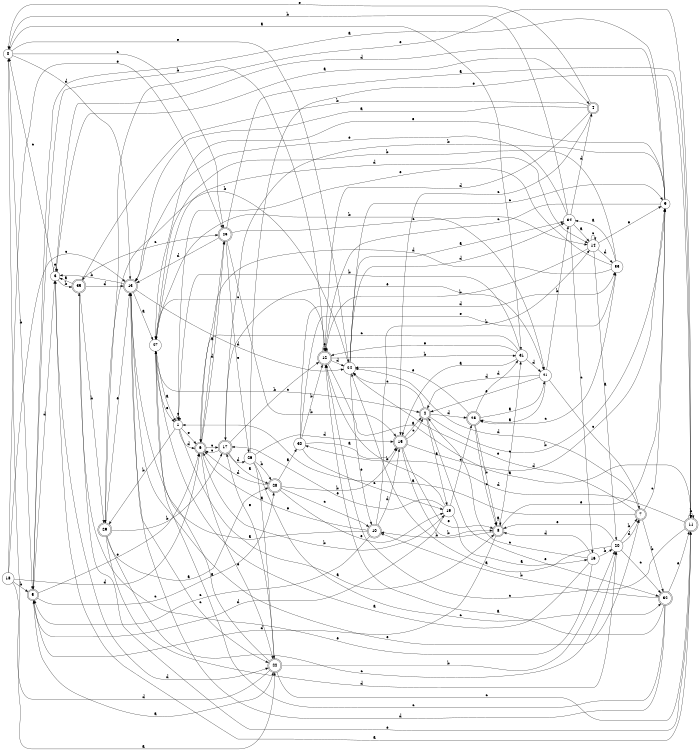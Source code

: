 digraph n29_4 {
__start0 [label="" shape="none"];

rankdir=LR;
size="8,5";

s0 [style="filled", color="black", fillcolor="white" shape="circle", label="0"];
s1 [style="filled", color="black", fillcolor="white" shape="circle", label="1"];
s2 [style="rounded,filled", color="black", fillcolor="white" shape="doublecircle", label="2"];
s3 [style="filled", color="black", fillcolor="white" shape="circle", label="3"];
s4 [style="rounded,filled", color="black", fillcolor="white" shape="doublecircle", label="4"];
s5 [style="rounded,filled", color="black", fillcolor="white" shape="doublecircle", label="5"];
s6 [style="rounded,filled", color="black", fillcolor="white" shape="doublecircle", label="6"];
s7 [style="rounded,filled", color="black", fillcolor="white" shape="doublecircle", label="7"];
s8 [style="rounded,filled", color="black", fillcolor="white" shape="doublecircle", label="8"];
s9 [style="filled", color="black", fillcolor="white" shape="circle", label="9"];
s10 [style="rounded,filled", color="black", fillcolor="white" shape="doublecircle", label="10"];
s11 [style="rounded,filled", color="black", fillcolor="white" shape="doublecircle", label="11"];
s12 [style="rounded,filled", color="black", fillcolor="white" shape="doublecircle", label="12"];
s13 [style="rounded,filled", color="black", fillcolor="white" shape="doublecircle", label="13"];
s14 [style="filled", color="black", fillcolor="white" shape="circle", label="14"];
s15 [style="rounded,filled", color="black", fillcolor="white" shape="doublecircle", label="15"];
s16 [style="filled", color="black", fillcolor="white" shape="circle", label="16"];
s17 [style="rounded,filled", color="black", fillcolor="white" shape="doublecircle", label="17"];
s18 [style="filled", color="black", fillcolor="white" shape="circle", label="18"];
s19 [style="filled", color="black", fillcolor="white" shape="circle", label="19"];
s20 [style="filled", color="black", fillcolor="white" shape="circle", label="20"];
s21 [style="filled", color="black", fillcolor="white" shape="circle", label="21"];
s22 [style="rounded,filled", color="black", fillcolor="white" shape="doublecircle", label="22"];
s23 [style="rounded,filled", color="black", fillcolor="white" shape="doublecircle", label="23"];
s24 [style="filled", color="black", fillcolor="white" shape="circle", label="24"];
s25 [style="rounded,filled", color="black", fillcolor="white" shape="doublecircle", label="25"];
s26 [style="filled", color="black", fillcolor="white" shape="circle", label="26"];
s27 [style="filled", color="black", fillcolor="white" shape="circle", label="27"];
s28 [style="rounded,filled", color="black", fillcolor="white" shape="doublecircle", label="28"];
s29 [style="rounded,filled", color="black", fillcolor="white" shape="doublecircle", label="29"];
s30 [style="filled", color="black", fillcolor="white" shape="circle", label="30"];
s31 [style="filled", color="black", fillcolor="white" shape="circle", label="31"];
s32 [style="rounded,filled", color="black", fillcolor="white" shape="doublecircle", label="32"];
s33 [style="filled", color="black", fillcolor="white" shape="circle", label="33"];
s34 [style="filled", color="black", fillcolor="white" shape="circle", label="34"];
s35 [style="rounded,filled", color="black", fillcolor="white" shape="doublecircle", label="35"];
s0 -> s31 [label="a"];
s0 -> s5 [label="b"];
s0 -> s23 [label="c"];
s0 -> s13 [label="d"];
s0 -> s24 [label="e"];
s1 -> s8 [label="a"];
s1 -> s29 [label="b"];
s1 -> s1 [label="c"];
s1 -> s6 [label="d"];
s1 -> s6 [label="e"];
s2 -> s19 [label="a"];
s2 -> s9 [label="b"];
s2 -> s24 [label="c"];
s2 -> s25 [label="d"];
s2 -> s32 [label="e"];
s3 -> s4 [label="a"];
s3 -> s35 [label="b"];
s3 -> s0 [label="c"];
s3 -> s22 [label="d"];
s3 -> s3 [label="e"];
s4 -> s13 [label="a"];
s4 -> s35 [label="b"];
s4 -> s15 [label="c"];
s4 -> s12 [label="d"];
s4 -> s0 [label="e"];
s5 -> s22 [label="a"];
s5 -> s12 [label="b"];
s5 -> s28 [label="c"];
s5 -> s3 [label="d"];
s5 -> s6 [label="e"];
s6 -> s23 [label="a"];
s6 -> s19 [label="b"];
s6 -> s17 [label="c"];
s6 -> s23 [label="d"];
s6 -> s22 [label="e"];
s7 -> s1 [label="a"];
s7 -> s32 [label="b"];
s7 -> s9 [label="c"];
s7 -> s24 [label="d"];
s7 -> s24 [label="e"];
s8 -> s8 [label="a"];
s8 -> s10 [label="b"];
s8 -> s31 [label="c"];
s8 -> s5 [label="d"];
s8 -> s9 [label="e"];
s9 -> s5 [label="a"];
s9 -> s17 [label="b"];
s9 -> s12 [label="c"];
s9 -> s3 [label="d"];
s9 -> s27 [label="e"];
s10 -> s13 [label="a"];
s10 -> s14 [label="b"];
s10 -> s5 [label="c"];
s10 -> s15 [label="d"];
s10 -> s6 [label="e"];
s11 -> s3 [label="a"];
s11 -> s11 [label="b"];
s11 -> s12 [label="c"];
s11 -> s30 [label="d"];
s11 -> s29 [label="e"];
s12 -> s11 [label="a"];
s12 -> s31 [label="b"];
s12 -> s27 [label="c"];
s12 -> s24 [label="d"];
s12 -> s12 [label="e"];
s13 -> s27 [label="a"];
s13 -> s3 [label="b"];
s13 -> s22 [label="c"];
s13 -> s24 [label="d"];
s13 -> s7 [label="e"];
s14 -> s20 [label="a"];
s14 -> s12 [label="b"];
s14 -> s14 [label="c"];
s14 -> s33 [label="d"];
s14 -> s9 [label="e"];
s15 -> s2 [label="a"];
s15 -> s8 [label="b"];
s15 -> s2 [label="c"];
s15 -> s9 [label="d"];
s15 -> s8 [label="e"];
s16 -> s27 [label="a"];
s16 -> s20 [label="b"];
s16 -> s2 [label="c"];
s16 -> s8 [label="d"];
s16 -> s35 [label="e"];
s17 -> s28 [label="a"];
s17 -> s12 [label="b"];
s17 -> s6 [label="c"];
s17 -> s26 [label="d"];
s17 -> s21 [label="e"];
s18 -> s22 [label="a"];
s18 -> s5 [label="b"];
s18 -> s13 [label="c"];
s18 -> s6 [label="d"];
s18 -> s23 [label="e"];
s19 -> s16 [label="a"];
s19 -> s12 [label="b"];
s19 -> s25 [label="c"];
s19 -> s5 [label="d"];
s19 -> s17 [label="e"];
s20 -> s24 [label="a"];
s20 -> s7 [label="b"];
s20 -> s32 [label="c"];
s20 -> s7 [label="d"];
s20 -> s8 [label="e"];
s21 -> s25 [label="a"];
s21 -> s34 [label="b"];
s21 -> s7 [label="c"];
s21 -> s2 [label="d"];
s21 -> s2 [label="e"];
s22 -> s27 [label="a"];
s22 -> s20 [label="b"];
s22 -> s11 [label="c"];
s22 -> s0 [label="d"];
s22 -> s17 [label="e"];
s23 -> s11 [label="a"];
s23 -> s15 [label="b"];
s23 -> s14 [label="c"];
s23 -> s13 [label="d"];
s23 -> s26 [label="e"];
s24 -> s34 [label="a"];
s24 -> s29 [label="b"];
s24 -> s9 [label="c"];
s24 -> s34 [label="d"];
s24 -> s10 [label="e"];
s25 -> s21 [label="a"];
s25 -> s8 [label="b"];
s25 -> s8 [label="c"];
s25 -> s31 [label="d"];
s25 -> s24 [label="e"];
s26 -> s22 [label="a"];
s26 -> s28 [label="b"];
s26 -> s32 [label="c"];
s26 -> s15 [label="d"];
s26 -> s11 [label="e"];
s27 -> s1 [label="a"];
s27 -> s21 [label="b"];
s27 -> s2 [label="c"];
s27 -> s14 [label="d"];
s27 -> s1 [label="e"];
s28 -> s30 [label="a"];
s28 -> s15 [label="b"];
s28 -> s10 [label="c"];
s28 -> s6 [label="d"];
s28 -> s19 [label="e"];
s29 -> s28 [label="a"];
s29 -> s17 [label="b"];
s29 -> s20 [label="c"];
s29 -> s20 [label="d"];
s29 -> s13 [label="e"];
s30 -> s15 [label="a"];
s30 -> s12 [label="b"];
s30 -> s19 [label="c"];
s30 -> s33 [label="d"];
s30 -> s33 [label="e"];
s31 -> s15 [label="a"];
s31 -> s1 [label="b"];
s31 -> s6 [label="c"];
s31 -> s21 [label="d"];
s31 -> s12 [label="e"];
s32 -> s12 [label="a"];
s32 -> s10 [label="b"];
s32 -> s27 [label="c"];
s32 -> s13 [label="d"];
s32 -> s11 [label="e"];
s33 -> s34 [label="a"];
s33 -> s27 [label="b"];
s33 -> s25 [label="c"];
s33 -> s6 [label="d"];
s33 -> s1 [label="e"];
s34 -> s14 [label="a"];
s34 -> s0 [label="b"];
s34 -> s16 [label="c"];
s34 -> s4 [label="d"];
s34 -> s13 [label="e"];
s35 -> s3 [label="a"];
s35 -> s29 [label="b"];
s35 -> s23 [label="c"];
s35 -> s13 [label="d"];
s35 -> s11 [label="e"];

}